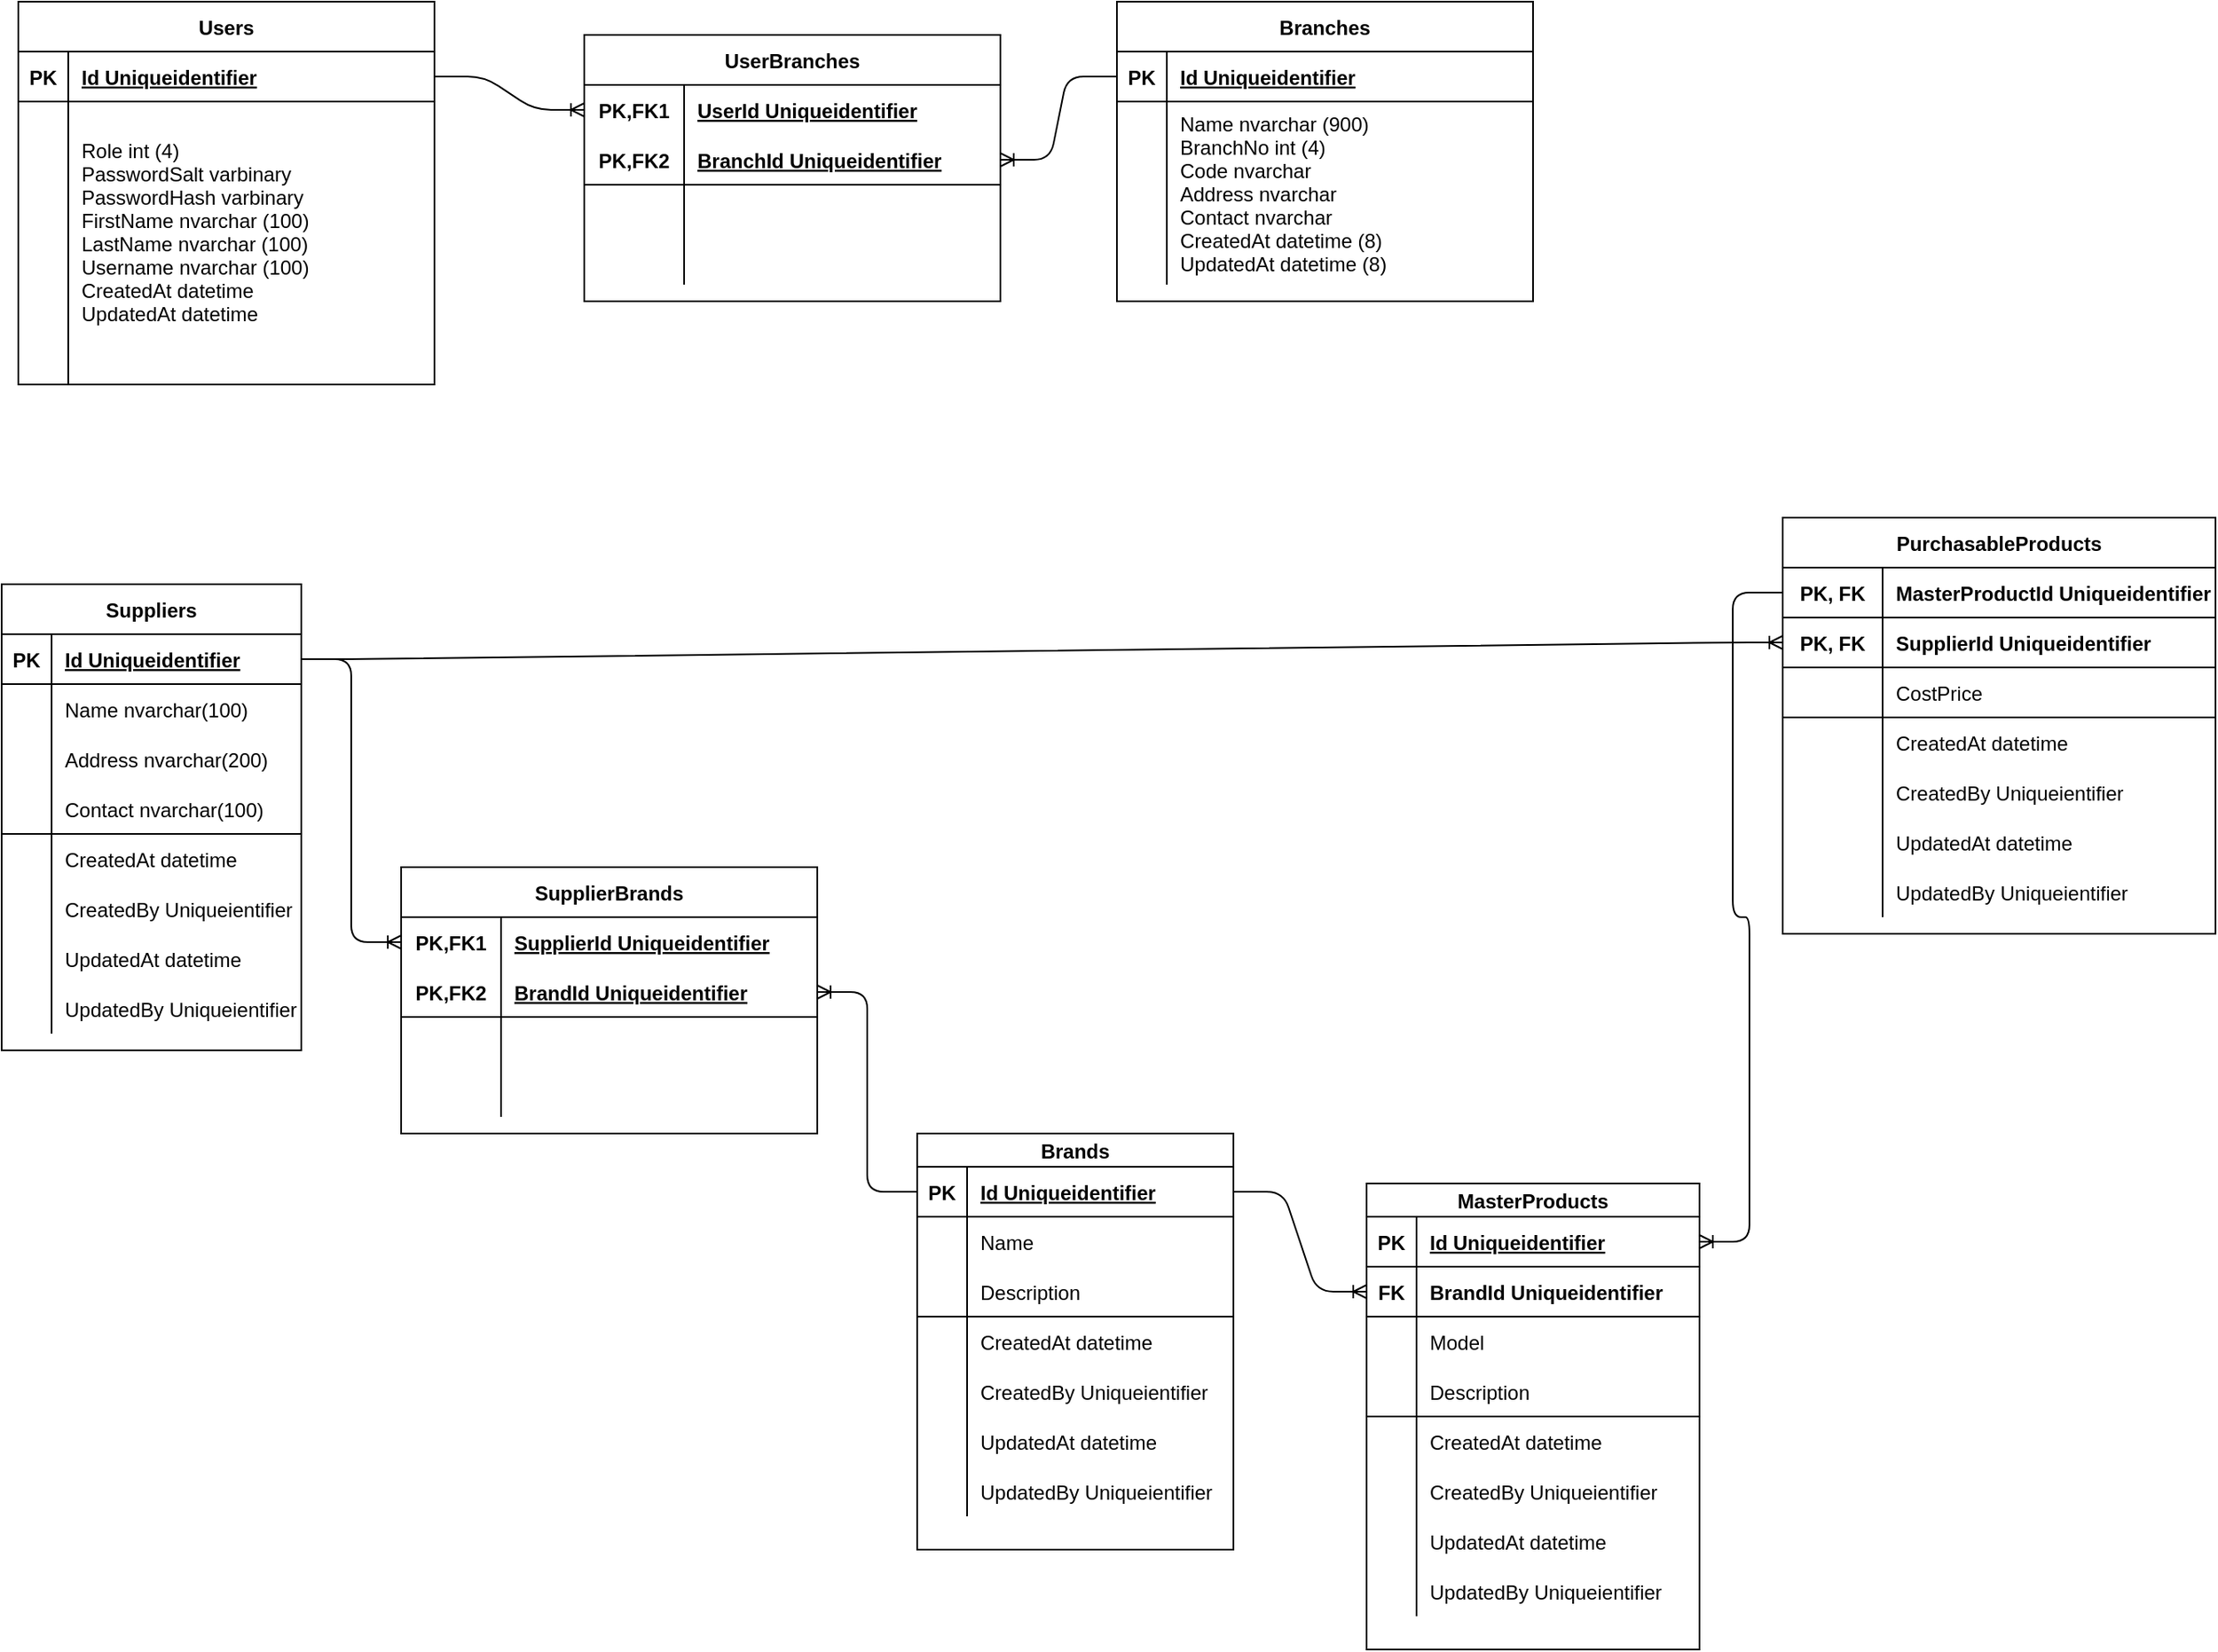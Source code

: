 <mxfile version="14.1.1" type="github">
  <diagram id="R2lEEEUBdFMjLlhIrx00" name="Page-1">
    <mxGraphModel dx="1422" dy="794" grid="1" gridSize="10" guides="1" tooltips="1" connect="1" arrows="1" fold="1" page="1" pageScale="1" pageWidth="850" pageHeight="1100" math="0" shadow="0" extFonts="Permanent Marker^https://fonts.googleapis.com/css?family=Permanent+Marker">
      <root>
        <mxCell id="0" />
        <mxCell id="1" parent="0" />
        <mxCell id="C-vyLk0tnHw3VtMMgP7b-2" value="Branches" style="shape=table;startSize=30;container=1;collapsible=1;childLayout=tableLayout;fixedRows=1;rowLines=0;fontStyle=1;align=center;resizeLast=1;" parent="1" vertex="1">
          <mxGeometry x="780" y="120" width="250" height="180" as="geometry" />
        </mxCell>
        <mxCell id="C-vyLk0tnHw3VtMMgP7b-3" value="" style="shape=partialRectangle;collapsible=0;dropTarget=0;pointerEvents=0;fillColor=none;points=[[0,0.5],[1,0.5]];portConstraint=eastwest;top=0;left=0;right=0;bottom=1;" parent="C-vyLk0tnHw3VtMMgP7b-2" vertex="1">
          <mxGeometry y="30" width="250" height="30" as="geometry" />
        </mxCell>
        <mxCell id="C-vyLk0tnHw3VtMMgP7b-4" value="PK" style="shape=partialRectangle;overflow=hidden;connectable=0;fillColor=none;top=0;left=0;bottom=0;right=0;fontStyle=1;" parent="C-vyLk0tnHw3VtMMgP7b-3" vertex="1">
          <mxGeometry width="30" height="30" as="geometry" />
        </mxCell>
        <mxCell id="C-vyLk0tnHw3VtMMgP7b-5" value="Id Uniqueidentifier" style="shape=partialRectangle;overflow=hidden;connectable=0;fillColor=none;top=0;left=0;bottom=0;right=0;align=left;spacingLeft=6;fontStyle=5;" parent="C-vyLk0tnHw3VtMMgP7b-3" vertex="1">
          <mxGeometry x="30" width="220" height="30" as="geometry" />
        </mxCell>
        <mxCell id="C-vyLk0tnHw3VtMMgP7b-6" value="" style="shape=partialRectangle;collapsible=0;dropTarget=0;pointerEvents=0;fillColor=none;points=[[0,0.5],[1,0.5]];portConstraint=eastwest;top=0;left=0;right=0;bottom=0;" parent="C-vyLk0tnHw3VtMMgP7b-2" vertex="1">
          <mxGeometry y="60" width="250" height="110" as="geometry" />
        </mxCell>
        <mxCell id="C-vyLk0tnHw3VtMMgP7b-7" value="" style="shape=partialRectangle;overflow=hidden;connectable=0;fillColor=none;top=0;left=0;bottom=0;right=0;" parent="C-vyLk0tnHw3VtMMgP7b-6" vertex="1">
          <mxGeometry width="30" height="110" as="geometry" />
        </mxCell>
        <mxCell id="C-vyLk0tnHw3VtMMgP7b-8" value="Name nvarchar (900)&#xa;BranchNo int (4)&#xa;Code nvarchar &#xa;Address nvarchar &#xa;Contact nvarchar &#xa;CreatedAt datetime (8)&#xa;UpdatedAt datetime (8)" style="shape=partialRectangle;overflow=hidden;connectable=0;fillColor=none;top=0;left=0;bottom=0;right=0;align=left;spacingLeft=6;" parent="C-vyLk0tnHw3VtMMgP7b-6" vertex="1">
          <mxGeometry x="30" width="220" height="110" as="geometry" />
        </mxCell>
        <mxCell id="C-vyLk0tnHw3VtMMgP7b-23" value="Users" style="shape=table;startSize=30;container=1;collapsible=1;childLayout=tableLayout;fixedRows=1;rowLines=0;fontStyle=1;align=center;resizeLast=1;" parent="1" vertex="1">
          <mxGeometry x="120" y="120" width="250" height="230" as="geometry" />
        </mxCell>
        <mxCell id="C-vyLk0tnHw3VtMMgP7b-24" value="" style="shape=partialRectangle;collapsible=0;dropTarget=0;pointerEvents=0;fillColor=none;points=[[0,0.5],[1,0.5]];portConstraint=eastwest;top=0;left=0;right=0;bottom=1;" parent="C-vyLk0tnHw3VtMMgP7b-23" vertex="1">
          <mxGeometry y="30" width="250" height="30" as="geometry" />
        </mxCell>
        <mxCell id="C-vyLk0tnHw3VtMMgP7b-25" value="PK" style="shape=partialRectangle;overflow=hidden;connectable=0;fillColor=none;top=0;left=0;bottom=0;right=0;fontStyle=1;" parent="C-vyLk0tnHw3VtMMgP7b-24" vertex="1">
          <mxGeometry width="30" height="30" as="geometry" />
        </mxCell>
        <mxCell id="C-vyLk0tnHw3VtMMgP7b-26" value="Id Uniqueidentifier" style="shape=partialRectangle;overflow=hidden;connectable=0;fillColor=none;top=0;left=0;bottom=0;right=0;align=left;spacingLeft=6;fontStyle=5;" parent="C-vyLk0tnHw3VtMMgP7b-24" vertex="1">
          <mxGeometry x="30" width="220" height="30" as="geometry" />
        </mxCell>
        <mxCell id="C-vyLk0tnHw3VtMMgP7b-27" value="" style="shape=partialRectangle;collapsible=0;dropTarget=0;pointerEvents=0;fillColor=none;points=[[0,0.5],[1,0.5]];portConstraint=eastwest;top=0;left=0;right=0;bottom=0;" parent="C-vyLk0tnHw3VtMMgP7b-23" vertex="1">
          <mxGeometry y="60" width="250" height="170" as="geometry" />
        </mxCell>
        <mxCell id="C-vyLk0tnHw3VtMMgP7b-28" value="" style="shape=partialRectangle;overflow=hidden;connectable=0;fillColor=none;top=0;left=0;bottom=0;right=0;" parent="C-vyLk0tnHw3VtMMgP7b-27" vertex="1">
          <mxGeometry width="30" height="170" as="geometry" />
        </mxCell>
        <mxCell id="C-vyLk0tnHw3VtMMgP7b-29" value="Role int (4)&#xa;PasswordSalt varbinary &#xa;PasswordHash varbinary &#xa;FirstName nvarchar (100)&#xa;LastName nvarchar (100)&#xa;Username nvarchar (100)&#xa;CreatedAt datetime&#xa;UpdatedAt datetime&#xa;" style="shape=partialRectangle;overflow=hidden;connectable=0;fillColor=none;top=0;left=0;bottom=0;right=0;align=left;spacingLeft=6;" parent="C-vyLk0tnHw3VtMMgP7b-27" vertex="1">
          <mxGeometry x="30" width="220" height="170" as="geometry" />
        </mxCell>
        <mxCell id="5hjRolQxJh10m41yg2bM-15" value="UserBranches" style="shape=table;startSize=30;container=1;collapsible=1;childLayout=tableLayout;fixedRows=1;rowLines=0;fontStyle=1;align=center;resizeLast=1;" vertex="1" parent="1">
          <mxGeometry x="460" y="140" width="250" height="160" as="geometry" />
        </mxCell>
        <mxCell id="5hjRolQxJh10m41yg2bM-16" value="" style="shape=partialRectangle;collapsible=0;dropTarget=0;pointerEvents=0;fillColor=none;top=0;left=0;bottom=0;right=0;points=[[0,0.5],[1,0.5]];portConstraint=eastwest;" vertex="1" parent="5hjRolQxJh10m41yg2bM-15">
          <mxGeometry y="30" width="250" height="30" as="geometry" />
        </mxCell>
        <mxCell id="5hjRolQxJh10m41yg2bM-17" value="PK,FK1" style="shape=partialRectangle;connectable=0;fillColor=none;top=0;left=0;bottom=0;right=0;fontStyle=1;overflow=hidden;" vertex="1" parent="5hjRolQxJh10m41yg2bM-16">
          <mxGeometry width="60" height="30" as="geometry" />
        </mxCell>
        <mxCell id="5hjRolQxJh10m41yg2bM-18" value="UserId Uniqueidentifier" style="shape=partialRectangle;connectable=0;fillColor=none;top=0;left=0;bottom=0;right=0;align=left;spacingLeft=6;fontStyle=5;overflow=hidden;" vertex="1" parent="5hjRolQxJh10m41yg2bM-16">
          <mxGeometry x="60" width="190" height="30" as="geometry" />
        </mxCell>
        <mxCell id="5hjRolQxJh10m41yg2bM-19" value="" style="shape=partialRectangle;collapsible=0;dropTarget=0;pointerEvents=0;fillColor=none;top=0;left=0;bottom=1;right=0;points=[[0,0.5],[1,0.5]];portConstraint=eastwest;" vertex="1" parent="5hjRolQxJh10m41yg2bM-15">
          <mxGeometry y="60" width="250" height="30" as="geometry" />
        </mxCell>
        <mxCell id="5hjRolQxJh10m41yg2bM-20" value="PK,FK2" style="shape=partialRectangle;connectable=0;fillColor=none;top=0;left=0;bottom=0;right=0;fontStyle=1;overflow=hidden;" vertex="1" parent="5hjRolQxJh10m41yg2bM-19">
          <mxGeometry width="60" height="30" as="geometry" />
        </mxCell>
        <mxCell id="5hjRolQxJh10m41yg2bM-21" value="BranchId Uniqueidentifier" style="shape=partialRectangle;connectable=0;fillColor=none;top=0;left=0;bottom=0;right=0;align=left;spacingLeft=6;fontStyle=5;overflow=hidden;" vertex="1" parent="5hjRolQxJh10m41yg2bM-19">
          <mxGeometry x="60" width="190" height="30" as="geometry" />
        </mxCell>
        <mxCell id="5hjRolQxJh10m41yg2bM-22" value="" style="shape=partialRectangle;collapsible=0;dropTarget=0;pointerEvents=0;fillColor=none;top=0;left=0;bottom=0;right=0;points=[[0,0.5],[1,0.5]];portConstraint=eastwest;" vertex="1" parent="5hjRolQxJh10m41yg2bM-15">
          <mxGeometry y="90" width="250" height="30" as="geometry" />
        </mxCell>
        <mxCell id="5hjRolQxJh10m41yg2bM-23" value="" style="shape=partialRectangle;connectable=0;fillColor=none;top=0;left=0;bottom=0;right=0;editable=1;overflow=hidden;" vertex="1" parent="5hjRolQxJh10m41yg2bM-22">
          <mxGeometry width="60" height="30" as="geometry" />
        </mxCell>
        <mxCell id="5hjRolQxJh10m41yg2bM-24" value="" style="shape=partialRectangle;connectable=0;fillColor=none;top=0;left=0;bottom=0;right=0;align=left;spacingLeft=6;overflow=hidden;" vertex="1" parent="5hjRolQxJh10m41yg2bM-22">
          <mxGeometry x="60" width="190" height="30" as="geometry" />
        </mxCell>
        <mxCell id="5hjRolQxJh10m41yg2bM-25" value="" style="shape=partialRectangle;collapsible=0;dropTarget=0;pointerEvents=0;fillColor=none;top=0;left=0;bottom=0;right=0;points=[[0,0.5],[1,0.5]];portConstraint=eastwest;" vertex="1" parent="5hjRolQxJh10m41yg2bM-15">
          <mxGeometry y="120" width="250" height="30" as="geometry" />
        </mxCell>
        <mxCell id="5hjRolQxJh10m41yg2bM-26" value="" style="shape=partialRectangle;connectable=0;fillColor=none;top=0;left=0;bottom=0;right=0;editable=1;overflow=hidden;" vertex="1" parent="5hjRolQxJh10m41yg2bM-25">
          <mxGeometry width="60" height="30" as="geometry" />
        </mxCell>
        <mxCell id="5hjRolQxJh10m41yg2bM-27" value="" style="shape=partialRectangle;connectable=0;fillColor=none;top=0;left=0;bottom=0;right=0;align=left;spacingLeft=6;overflow=hidden;" vertex="1" parent="5hjRolQxJh10m41yg2bM-25">
          <mxGeometry x="60" width="190" height="30" as="geometry" />
        </mxCell>
        <mxCell id="5hjRolQxJh10m41yg2bM-28" value="" style="edgeStyle=entityRelationEdgeStyle;fontSize=12;html=1;endArrow=ERoneToMany;" edge="1" parent="1" source="C-vyLk0tnHw3VtMMgP7b-24" target="5hjRolQxJh10m41yg2bM-16">
          <mxGeometry width="100" height="100" relative="1" as="geometry">
            <mxPoint x="640" y="250" as="sourcePoint" />
            <mxPoint x="740" y="150" as="targetPoint" />
          </mxGeometry>
        </mxCell>
        <mxCell id="5hjRolQxJh10m41yg2bM-29" value="" style="edgeStyle=entityRelationEdgeStyle;fontSize=12;html=1;endArrow=ERoneToMany;" edge="1" parent="1" source="C-vyLk0tnHw3VtMMgP7b-3" target="5hjRolQxJh10m41yg2bM-19">
          <mxGeometry width="100" height="100" relative="1" as="geometry">
            <mxPoint x="640" y="250" as="sourcePoint" />
            <mxPoint x="740" y="150" as="targetPoint" />
          </mxGeometry>
        </mxCell>
        <mxCell id="5hjRolQxJh10m41yg2bM-30" value="Suppliers" style="shape=table;startSize=30;container=1;collapsible=1;childLayout=tableLayout;fixedRows=1;rowLines=0;fontStyle=1;align=center;resizeLast=1;" vertex="1" parent="1">
          <mxGeometry x="110" y="470" width="180" height="280" as="geometry" />
        </mxCell>
        <mxCell id="5hjRolQxJh10m41yg2bM-31" value="" style="shape=partialRectangle;collapsible=0;dropTarget=0;pointerEvents=0;fillColor=none;top=0;left=0;bottom=1;right=0;points=[[0,0.5],[1,0.5]];portConstraint=eastwest;" vertex="1" parent="5hjRolQxJh10m41yg2bM-30">
          <mxGeometry y="30" width="180" height="30" as="geometry" />
        </mxCell>
        <mxCell id="5hjRolQxJh10m41yg2bM-32" value="PK" style="shape=partialRectangle;connectable=0;fillColor=none;top=0;left=0;bottom=0;right=0;fontStyle=1;overflow=hidden;" vertex="1" parent="5hjRolQxJh10m41yg2bM-31">
          <mxGeometry width="30" height="30" as="geometry" />
        </mxCell>
        <mxCell id="5hjRolQxJh10m41yg2bM-33" value="Id Uniqueidentifier" style="shape=partialRectangle;connectable=0;fillColor=none;top=0;left=0;bottom=0;right=0;align=left;spacingLeft=6;fontStyle=5;overflow=hidden;" vertex="1" parent="5hjRolQxJh10m41yg2bM-31">
          <mxGeometry x="30" width="150" height="30" as="geometry" />
        </mxCell>
        <mxCell id="5hjRolQxJh10m41yg2bM-34" value="" style="shape=partialRectangle;collapsible=0;dropTarget=0;pointerEvents=0;fillColor=none;top=0;left=0;bottom=0;right=0;points=[[0,0.5],[1,0.5]];portConstraint=eastwest;" vertex="1" parent="5hjRolQxJh10m41yg2bM-30">
          <mxGeometry y="60" width="180" height="30" as="geometry" />
        </mxCell>
        <mxCell id="5hjRolQxJh10m41yg2bM-35" value="" style="shape=partialRectangle;connectable=0;fillColor=none;top=0;left=0;bottom=0;right=0;editable=1;overflow=hidden;" vertex="1" parent="5hjRolQxJh10m41yg2bM-34">
          <mxGeometry width="30" height="30" as="geometry" />
        </mxCell>
        <mxCell id="5hjRolQxJh10m41yg2bM-36" value="Name nvarchar(100)" style="shape=partialRectangle;connectable=0;fillColor=none;top=0;left=0;bottom=0;right=0;align=left;spacingLeft=6;overflow=hidden;" vertex="1" parent="5hjRolQxJh10m41yg2bM-34">
          <mxGeometry x="30" width="150" height="30" as="geometry" />
        </mxCell>
        <mxCell id="5hjRolQxJh10m41yg2bM-37" value="" style="shape=partialRectangle;collapsible=0;dropTarget=0;pointerEvents=0;fillColor=none;top=0;left=0;bottom=0;right=0;points=[[0,0.5],[1,0.5]];portConstraint=eastwest;" vertex="1" parent="5hjRolQxJh10m41yg2bM-30">
          <mxGeometry y="90" width="180" height="30" as="geometry" />
        </mxCell>
        <mxCell id="5hjRolQxJh10m41yg2bM-38" value="" style="shape=partialRectangle;connectable=0;fillColor=none;top=0;left=0;bottom=0;right=0;editable=1;overflow=hidden;" vertex="1" parent="5hjRolQxJh10m41yg2bM-37">
          <mxGeometry width="30" height="30" as="geometry" />
        </mxCell>
        <mxCell id="5hjRolQxJh10m41yg2bM-39" value="Address nvarchar(200)" style="shape=partialRectangle;connectable=0;fillColor=none;top=0;left=0;bottom=0;right=0;align=left;spacingLeft=6;overflow=hidden;" vertex="1" parent="5hjRolQxJh10m41yg2bM-37">
          <mxGeometry x="30" width="150" height="30" as="geometry" />
        </mxCell>
        <mxCell id="5hjRolQxJh10m41yg2bM-40" value="" style="shape=partialRectangle;collapsible=0;dropTarget=0;pointerEvents=0;fillColor=none;top=0;left=0;bottom=0;right=0;points=[[0,0.5],[1,0.5]];portConstraint=eastwest;" vertex="1" parent="5hjRolQxJh10m41yg2bM-30">
          <mxGeometry y="120" width="180" height="30" as="geometry" />
        </mxCell>
        <mxCell id="5hjRolQxJh10m41yg2bM-41" value="" style="shape=partialRectangle;connectable=0;fillColor=none;top=0;left=0;bottom=0;right=0;editable=1;overflow=hidden;" vertex="1" parent="5hjRolQxJh10m41yg2bM-40">
          <mxGeometry width="30" height="30" as="geometry" />
        </mxCell>
        <mxCell id="5hjRolQxJh10m41yg2bM-42" value="Contact nvarchar(100)" style="shape=partialRectangle;connectable=0;fillColor=none;top=0;left=0;bottom=0;right=0;align=left;spacingLeft=6;overflow=hidden;" vertex="1" parent="5hjRolQxJh10m41yg2bM-40">
          <mxGeometry x="30" width="150" height="30" as="geometry" />
        </mxCell>
        <mxCell id="5hjRolQxJh10m41yg2bM-153" value="" style="shape=partialRectangle;collapsible=0;dropTarget=0;pointerEvents=0;fillColor=none;top=1;left=0;bottom=0;right=0;points=[[0,0.5],[1,0.5]];portConstraint=eastwest;" vertex="1" parent="5hjRolQxJh10m41yg2bM-30">
          <mxGeometry y="150" width="180" height="30" as="geometry" />
        </mxCell>
        <mxCell id="5hjRolQxJh10m41yg2bM-154" value="" style="shape=partialRectangle;connectable=0;fillColor=none;top=0;left=0;bottom=0;right=0;editable=1;overflow=hidden;" vertex="1" parent="5hjRolQxJh10m41yg2bM-153">
          <mxGeometry width="30" height="30" as="geometry" />
        </mxCell>
        <mxCell id="5hjRolQxJh10m41yg2bM-155" value="CreatedAt datetime" style="shape=partialRectangle;connectable=0;fillColor=none;top=0;left=0;bottom=0;right=0;align=left;spacingLeft=6;overflow=hidden;" vertex="1" parent="5hjRolQxJh10m41yg2bM-153">
          <mxGeometry x="30" width="150" height="30" as="geometry" />
        </mxCell>
        <mxCell id="5hjRolQxJh10m41yg2bM-111" value="" style="shape=partialRectangle;collapsible=0;dropTarget=0;pointerEvents=0;fillColor=none;top=0;left=0;bottom=0;right=0;points=[[0,0.5],[1,0.5]];portConstraint=eastwest;" vertex="1" parent="5hjRolQxJh10m41yg2bM-30">
          <mxGeometry y="180" width="180" height="30" as="geometry" />
        </mxCell>
        <mxCell id="5hjRolQxJh10m41yg2bM-112" value="" style="shape=partialRectangle;connectable=0;fillColor=none;top=0;left=0;bottom=0;right=0;editable=1;overflow=hidden;" vertex="1" parent="5hjRolQxJh10m41yg2bM-111">
          <mxGeometry width="30" height="30" as="geometry" />
        </mxCell>
        <mxCell id="5hjRolQxJh10m41yg2bM-113" value="CreatedBy Uniqueientifier" style="shape=partialRectangle;connectable=0;fillColor=none;top=0;left=0;bottom=0;right=0;align=left;spacingLeft=6;overflow=hidden;" vertex="1" parent="5hjRolQxJh10m41yg2bM-111">
          <mxGeometry x="30" width="150" height="30" as="geometry" />
        </mxCell>
        <mxCell id="5hjRolQxJh10m41yg2bM-114" value="" style="shape=partialRectangle;collapsible=0;dropTarget=0;pointerEvents=0;fillColor=none;top=0;left=0;bottom=0;right=0;points=[[0,0.5],[1,0.5]];portConstraint=eastwest;" vertex="1" parent="5hjRolQxJh10m41yg2bM-30">
          <mxGeometry y="210" width="180" height="30" as="geometry" />
        </mxCell>
        <mxCell id="5hjRolQxJh10m41yg2bM-115" value="" style="shape=partialRectangle;connectable=0;fillColor=none;top=0;left=0;bottom=0;right=0;editable=1;overflow=hidden;" vertex="1" parent="5hjRolQxJh10m41yg2bM-114">
          <mxGeometry width="30" height="30" as="geometry" />
        </mxCell>
        <mxCell id="5hjRolQxJh10m41yg2bM-116" value="UpdatedAt datetime" style="shape=partialRectangle;connectable=0;fillColor=none;top=0;left=0;bottom=0;right=0;align=left;spacingLeft=6;overflow=hidden;" vertex="1" parent="5hjRolQxJh10m41yg2bM-114">
          <mxGeometry x="30" width="150" height="30" as="geometry" />
        </mxCell>
        <mxCell id="5hjRolQxJh10m41yg2bM-156" value="" style="shape=partialRectangle;collapsible=0;dropTarget=0;pointerEvents=0;fillColor=none;top=0;left=0;bottom=0;right=0;points=[[0,0.5],[1,0.5]];portConstraint=eastwest;" vertex="1" parent="5hjRolQxJh10m41yg2bM-30">
          <mxGeometry y="240" width="180" height="30" as="geometry" />
        </mxCell>
        <mxCell id="5hjRolQxJh10m41yg2bM-157" value="" style="shape=partialRectangle;connectable=0;fillColor=none;top=0;left=0;bottom=0;right=0;editable=1;overflow=hidden;" vertex="1" parent="5hjRolQxJh10m41yg2bM-156">
          <mxGeometry width="30" height="30" as="geometry" />
        </mxCell>
        <mxCell id="5hjRolQxJh10m41yg2bM-158" value="UpdatedBy Uniqueientifier" style="shape=partialRectangle;connectable=0;fillColor=none;top=0;left=0;bottom=0;right=0;align=left;spacingLeft=6;overflow=hidden;" vertex="1" parent="5hjRolQxJh10m41yg2bM-156">
          <mxGeometry x="30" width="150" height="30" as="geometry" />
        </mxCell>
        <mxCell id="5hjRolQxJh10m41yg2bM-43" value="Brands" style="shape=table;startSize=20;container=1;collapsible=1;childLayout=tableLayout;fixedRows=1;rowLines=0;fontStyle=1;align=center;resizeLast=1;" vertex="1" parent="1">
          <mxGeometry x="660" y="800" width="190" height="250" as="geometry" />
        </mxCell>
        <mxCell id="5hjRolQxJh10m41yg2bM-44" value="" style="shape=partialRectangle;collapsible=0;dropTarget=0;pointerEvents=0;fillColor=none;top=0;left=0;bottom=1;right=0;points=[[0,0.5],[1,0.5]];portConstraint=eastwest;" vertex="1" parent="5hjRolQxJh10m41yg2bM-43">
          <mxGeometry y="20" width="190" height="30" as="geometry" />
        </mxCell>
        <mxCell id="5hjRolQxJh10m41yg2bM-45" value="PK" style="shape=partialRectangle;connectable=0;fillColor=none;top=0;left=0;bottom=0;right=0;fontStyle=1;overflow=hidden;" vertex="1" parent="5hjRolQxJh10m41yg2bM-44">
          <mxGeometry width="30" height="30" as="geometry" />
        </mxCell>
        <mxCell id="5hjRolQxJh10m41yg2bM-46" value="Id Uniqueidentifier" style="shape=partialRectangle;connectable=0;fillColor=none;top=0;left=0;bottom=0;right=0;align=left;spacingLeft=6;fontStyle=5;overflow=hidden;" vertex="1" parent="5hjRolQxJh10m41yg2bM-44">
          <mxGeometry x="30" width="160" height="30" as="geometry" />
        </mxCell>
        <mxCell id="5hjRolQxJh10m41yg2bM-47" value="" style="shape=partialRectangle;collapsible=0;dropTarget=0;pointerEvents=0;fillColor=none;top=0;left=0;bottom=0;right=0;points=[[0,0.5],[1,0.5]];portConstraint=eastwest;" vertex="1" parent="5hjRolQxJh10m41yg2bM-43">
          <mxGeometry y="50" width="190" height="30" as="geometry" />
        </mxCell>
        <mxCell id="5hjRolQxJh10m41yg2bM-48" value="" style="shape=partialRectangle;connectable=0;fillColor=none;top=0;left=0;bottom=0;right=0;editable=1;overflow=hidden;" vertex="1" parent="5hjRolQxJh10m41yg2bM-47">
          <mxGeometry width="30" height="30" as="geometry" />
        </mxCell>
        <mxCell id="5hjRolQxJh10m41yg2bM-49" value="Name" style="shape=partialRectangle;connectable=0;fillColor=none;top=0;left=0;bottom=0;right=0;align=left;spacingLeft=6;overflow=hidden;" vertex="1" parent="5hjRolQxJh10m41yg2bM-47">
          <mxGeometry x="30" width="160" height="30" as="geometry" />
        </mxCell>
        <mxCell id="5hjRolQxJh10m41yg2bM-98" value="" style="shape=partialRectangle;collapsible=0;dropTarget=0;pointerEvents=0;fillColor=none;top=0;left=0;bottom=0;right=0;points=[[0,0.5],[1,0.5]];portConstraint=eastwest;" vertex="1" parent="5hjRolQxJh10m41yg2bM-43">
          <mxGeometry y="80" width="190" height="30" as="geometry" />
        </mxCell>
        <mxCell id="5hjRolQxJh10m41yg2bM-99" value="" style="shape=partialRectangle;connectable=0;fillColor=none;top=0;left=0;bottom=0;right=0;editable=1;overflow=hidden;" vertex="1" parent="5hjRolQxJh10m41yg2bM-98">
          <mxGeometry width="30" height="30" as="geometry" />
        </mxCell>
        <mxCell id="5hjRolQxJh10m41yg2bM-100" value="Description" style="shape=partialRectangle;connectable=0;fillColor=none;top=0;left=0;bottom=0;right=0;align=left;spacingLeft=6;overflow=hidden;" vertex="1" parent="5hjRolQxJh10m41yg2bM-98">
          <mxGeometry x="30" width="160" height="30" as="geometry" />
        </mxCell>
        <mxCell id="5hjRolQxJh10m41yg2bM-135" value="" style="shape=partialRectangle;collapsible=0;dropTarget=0;pointerEvents=0;fillColor=none;top=1;left=0;bottom=0;right=0;points=[[0,0.5],[1,0.5]];portConstraint=eastwest;" vertex="1" parent="5hjRolQxJh10m41yg2bM-43">
          <mxGeometry y="110" width="190" height="30" as="geometry" />
        </mxCell>
        <mxCell id="5hjRolQxJh10m41yg2bM-136" value="" style="shape=partialRectangle;connectable=0;fillColor=none;top=0;left=0;bottom=0;right=0;editable=1;overflow=hidden;" vertex="1" parent="5hjRolQxJh10m41yg2bM-135">
          <mxGeometry width="30" height="30" as="geometry" />
        </mxCell>
        <mxCell id="5hjRolQxJh10m41yg2bM-137" value="CreatedAt datetime" style="shape=partialRectangle;connectable=0;fillColor=none;top=0;left=0;bottom=0;right=0;align=left;spacingLeft=6;overflow=hidden;" vertex="1" parent="5hjRolQxJh10m41yg2bM-135">
          <mxGeometry x="30" width="160" height="30" as="geometry" />
        </mxCell>
        <mxCell id="5hjRolQxJh10m41yg2bM-159" value="" style="shape=partialRectangle;collapsible=0;dropTarget=0;pointerEvents=0;fillColor=none;top=0;left=0;bottom=0;right=0;points=[[0,0.5],[1,0.5]];portConstraint=eastwest;" vertex="1" parent="5hjRolQxJh10m41yg2bM-43">
          <mxGeometry y="140" width="190" height="30" as="geometry" />
        </mxCell>
        <mxCell id="5hjRolQxJh10m41yg2bM-160" value="" style="shape=partialRectangle;connectable=0;fillColor=none;top=0;left=0;bottom=0;right=0;editable=1;overflow=hidden;" vertex="1" parent="5hjRolQxJh10m41yg2bM-159">
          <mxGeometry width="30" height="30" as="geometry" />
        </mxCell>
        <mxCell id="5hjRolQxJh10m41yg2bM-161" value="CreatedBy Uniqueientifier" style="shape=partialRectangle;connectable=0;fillColor=none;top=0;left=0;bottom=0;right=0;align=left;spacingLeft=6;overflow=hidden;" vertex="1" parent="5hjRolQxJh10m41yg2bM-159">
          <mxGeometry x="30" width="160" height="30" as="geometry" />
        </mxCell>
        <mxCell id="5hjRolQxJh10m41yg2bM-138" value="" style="shape=partialRectangle;collapsible=0;dropTarget=0;pointerEvents=0;fillColor=none;top=0;left=0;bottom=0;right=0;points=[[0,0.5],[1,0.5]];portConstraint=eastwest;" vertex="1" parent="5hjRolQxJh10m41yg2bM-43">
          <mxGeometry y="170" width="190" height="30" as="geometry" />
        </mxCell>
        <mxCell id="5hjRolQxJh10m41yg2bM-139" value="" style="shape=partialRectangle;connectable=0;fillColor=none;top=0;left=0;bottom=0;right=0;editable=1;overflow=hidden;" vertex="1" parent="5hjRolQxJh10m41yg2bM-138">
          <mxGeometry width="30" height="30" as="geometry" />
        </mxCell>
        <mxCell id="5hjRolQxJh10m41yg2bM-140" value="UpdatedAt datetime" style="shape=partialRectangle;connectable=0;fillColor=none;top=0;left=0;bottom=0;right=0;align=left;spacingLeft=6;overflow=hidden;" vertex="1" parent="5hjRolQxJh10m41yg2bM-138">
          <mxGeometry x="30" width="160" height="30" as="geometry" />
        </mxCell>
        <mxCell id="5hjRolQxJh10m41yg2bM-177" value="" style="shape=partialRectangle;collapsible=0;dropTarget=0;pointerEvents=0;fillColor=none;top=0;left=0;bottom=0;right=0;points=[[0,0.5],[1,0.5]];portConstraint=eastwest;" vertex="1" parent="5hjRolQxJh10m41yg2bM-43">
          <mxGeometry y="200" width="190" height="30" as="geometry" />
        </mxCell>
        <mxCell id="5hjRolQxJh10m41yg2bM-178" value="" style="shape=partialRectangle;connectable=0;fillColor=none;top=0;left=0;bottom=0;right=0;editable=1;overflow=hidden;" vertex="1" parent="5hjRolQxJh10m41yg2bM-177">
          <mxGeometry width="30" height="30" as="geometry" />
        </mxCell>
        <mxCell id="5hjRolQxJh10m41yg2bM-179" value="UpdatedBy Uniqueientifier" style="shape=partialRectangle;connectable=0;fillColor=none;top=0;left=0;bottom=0;right=0;align=left;spacingLeft=6;overflow=hidden;" vertex="1" parent="5hjRolQxJh10m41yg2bM-177">
          <mxGeometry x="30" width="160" height="30" as="geometry" />
        </mxCell>
        <mxCell id="5hjRolQxJh10m41yg2bM-56" value="PurchasableProducts" style="shape=table;startSize=30;container=1;collapsible=1;childLayout=tableLayout;fixedRows=1;rowLines=0;fontStyle=1;align=center;resizeLast=1;" vertex="1" parent="1">
          <mxGeometry x="1180" y="430" width="260" height="250" as="geometry" />
        </mxCell>
        <mxCell id="5hjRolQxJh10m41yg2bM-60" value="" style="shape=partialRectangle;collapsible=0;dropTarget=0;pointerEvents=0;fillColor=none;top=0;left=0;bottom=1;right=0;points=[[0,0.5],[1,0.5]];portConstraint=eastwest;" vertex="1" parent="5hjRolQxJh10m41yg2bM-56">
          <mxGeometry y="30" width="260" height="30" as="geometry" />
        </mxCell>
        <mxCell id="5hjRolQxJh10m41yg2bM-61" value="PK, FK" style="shape=partialRectangle;connectable=0;fillColor=none;top=0;left=0;bottom=0;right=0;editable=1;overflow=hidden;fontStyle=1" vertex="1" parent="5hjRolQxJh10m41yg2bM-60">
          <mxGeometry width="60" height="30" as="geometry" />
        </mxCell>
        <mxCell id="5hjRolQxJh10m41yg2bM-62" value="MasterProductId Uniqueidentifier" style="shape=partialRectangle;connectable=0;fillColor=none;top=0;left=0;bottom=0;right=0;align=left;spacingLeft=6;overflow=hidden;fontStyle=1" vertex="1" parent="5hjRolQxJh10m41yg2bM-60">
          <mxGeometry x="60" width="200" height="30" as="geometry" />
        </mxCell>
        <mxCell id="5hjRolQxJh10m41yg2bM-105" value="" style="shape=partialRectangle;collapsible=0;dropTarget=0;pointerEvents=0;fillColor=none;top=0;left=0;bottom=1;right=0;points=[[0,0.5],[1,0.5]];portConstraint=eastwest;" vertex="1" parent="5hjRolQxJh10m41yg2bM-56">
          <mxGeometry y="60" width="260" height="30" as="geometry" />
        </mxCell>
        <mxCell id="5hjRolQxJh10m41yg2bM-106" value="PK, FK" style="shape=partialRectangle;connectable=0;fillColor=none;top=0;left=0;bottom=0;right=0;editable=1;overflow=hidden;fontStyle=1" vertex="1" parent="5hjRolQxJh10m41yg2bM-105">
          <mxGeometry width="60" height="30" as="geometry" />
        </mxCell>
        <mxCell id="5hjRolQxJh10m41yg2bM-107" value="SupplierId Uniqueidentifier" style="shape=partialRectangle;connectable=0;fillColor=none;top=0;left=0;bottom=0;right=0;align=left;spacingLeft=6;overflow=hidden;fontStyle=1" vertex="1" parent="5hjRolQxJh10m41yg2bM-105">
          <mxGeometry x="60" width="200" height="30" as="geometry" />
        </mxCell>
        <mxCell id="5hjRolQxJh10m41yg2bM-63" value="" style="shape=partialRectangle;collapsible=0;dropTarget=0;pointerEvents=0;fillColor=none;top=0;left=0;bottom=0;right=0;points=[[0,0.5],[1,0.5]];portConstraint=eastwest;" vertex="1" parent="5hjRolQxJh10m41yg2bM-56">
          <mxGeometry y="90" width="260" height="30" as="geometry" />
        </mxCell>
        <mxCell id="5hjRolQxJh10m41yg2bM-64" value="" style="shape=partialRectangle;connectable=0;fillColor=none;top=0;left=0;bottom=0;right=0;editable=1;overflow=hidden;" vertex="1" parent="5hjRolQxJh10m41yg2bM-63">
          <mxGeometry width="60" height="30" as="geometry" />
        </mxCell>
        <mxCell id="5hjRolQxJh10m41yg2bM-65" value="CostPrice" style="shape=partialRectangle;connectable=0;fillColor=none;top=0;left=0;bottom=0;right=0;align=left;spacingLeft=6;overflow=hidden;" vertex="1" parent="5hjRolQxJh10m41yg2bM-63">
          <mxGeometry x="60" width="200" height="30" as="geometry" />
        </mxCell>
        <mxCell id="5hjRolQxJh10m41yg2bM-147" value="" style="shape=partialRectangle;collapsible=0;dropTarget=0;pointerEvents=0;fillColor=none;top=1;left=0;bottom=0;right=0;points=[[0,0.5],[1,0.5]];portConstraint=eastwest;" vertex="1" parent="5hjRolQxJh10m41yg2bM-56">
          <mxGeometry y="120" width="260" height="30" as="geometry" />
        </mxCell>
        <mxCell id="5hjRolQxJh10m41yg2bM-148" value="" style="shape=partialRectangle;connectable=0;fillColor=none;top=0;left=0;bottom=0;right=0;editable=1;overflow=hidden;" vertex="1" parent="5hjRolQxJh10m41yg2bM-147">
          <mxGeometry width="60" height="30" as="geometry" />
        </mxCell>
        <mxCell id="5hjRolQxJh10m41yg2bM-149" value="CreatedAt datetime" style="shape=partialRectangle;connectable=0;fillColor=none;top=0;left=0;bottom=0;right=0;align=left;spacingLeft=6;overflow=hidden;" vertex="1" parent="5hjRolQxJh10m41yg2bM-147">
          <mxGeometry x="60" width="200" height="30" as="geometry" />
        </mxCell>
        <mxCell id="5hjRolQxJh10m41yg2bM-171" value="" style="shape=partialRectangle;collapsible=0;dropTarget=0;pointerEvents=0;fillColor=none;top=0;left=0;bottom=0;right=0;points=[[0,0.5],[1,0.5]];portConstraint=eastwest;" vertex="1" parent="5hjRolQxJh10m41yg2bM-56">
          <mxGeometry y="150" width="260" height="30" as="geometry" />
        </mxCell>
        <mxCell id="5hjRolQxJh10m41yg2bM-172" value="" style="shape=partialRectangle;connectable=0;fillColor=none;top=0;left=0;bottom=0;right=0;editable=1;overflow=hidden;" vertex="1" parent="5hjRolQxJh10m41yg2bM-171">
          <mxGeometry width="60" height="30" as="geometry" />
        </mxCell>
        <mxCell id="5hjRolQxJh10m41yg2bM-173" value="CreatedBy Uniqueientifier" style="shape=partialRectangle;connectable=0;fillColor=none;top=0;left=0;bottom=0;right=0;align=left;spacingLeft=6;overflow=hidden;" vertex="1" parent="5hjRolQxJh10m41yg2bM-171">
          <mxGeometry x="60" width="200" height="30" as="geometry" />
        </mxCell>
        <mxCell id="5hjRolQxJh10m41yg2bM-150" value="" style="shape=partialRectangle;collapsible=0;dropTarget=0;pointerEvents=0;fillColor=none;top=0;left=0;bottom=0;right=0;points=[[0,0.5],[1,0.5]];portConstraint=eastwest;" vertex="1" parent="5hjRolQxJh10m41yg2bM-56">
          <mxGeometry y="180" width="260" height="30" as="geometry" />
        </mxCell>
        <mxCell id="5hjRolQxJh10m41yg2bM-151" value="" style="shape=partialRectangle;connectable=0;fillColor=none;top=0;left=0;bottom=0;right=0;editable=1;overflow=hidden;" vertex="1" parent="5hjRolQxJh10m41yg2bM-150">
          <mxGeometry width="60" height="30" as="geometry" />
        </mxCell>
        <mxCell id="5hjRolQxJh10m41yg2bM-152" value="UpdatedAt datetime" style="shape=partialRectangle;connectable=0;fillColor=none;top=0;left=0;bottom=0;right=0;align=left;spacingLeft=6;overflow=hidden;" vertex="1" parent="5hjRolQxJh10m41yg2bM-150">
          <mxGeometry x="60" width="200" height="30" as="geometry" />
        </mxCell>
        <mxCell id="5hjRolQxJh10m41yg2bM-180" value="" style="shape=partialRectangle;collapsible=0;dropTarget=0;pointerEvents=0;fillColor=none;top=0;left=0;bottom=0;right=0;points=[[0,0.5],[1,0.5]];portConstraint=eastwest;" vertex="1" parent="5hjRolQxJh10m41yg2bM-56">
          <mxGeometry y="210" width="260" height="30" as="geometry" />
        </mxCell>
        <mxCell id="5hjRolQxJh10m41yg2bM-181" value="" style="shape=partialRectangle;connectable=0;fillColor=none;top=0;left=0;bottom=0;right=0;editable=1;overflow=hidden;" vertex="1" parent="5hjRolQxJh10m41yg2bM-180">
          <mxGeometry width="60" height="30" as="geometry" />
        </mxCell>
        <mxCell id="5hjRolQxJh10m41yg2bM-182" value="UpdatedBy Uniqueientifier" style="shape=partialRectangle;connectable=0;fillColor=none;top=0;left=0;bottom=0;right=0;align=left;spacingLeft=6;overflow=hidden;" vertex="1" parent="5hjRolQxJh10m41yg2bM-180">
          <mxGeometry x="60" width="200" height="30" as="geometry" />
        </mxCell>
        <mxCell id="5hjRolQxJh10m41yg2bM-72" value="SupplierBrands" style="shape=table;startSize=30;container=1;collapsible=1;childLayout=tableLayout;fixedRows=1;rowLines=0;fontStyle=1;align=center;resizeLast=1;" vertex="1" parent="1">
          <mxGeometry x="350" y="640" width="250" height="160" as="geometry" />
        </mxCell>
        <mxCell id="5hjRolQxJh10m41yg2bM-73" value="" style="shape=partialRectangle;collapsible=0;dropTarget=0;pointerEvents=0;fillColor=none;top=0;left=0;bottom=0;right=0;points=[[0,0.5],[1,0.5]];portConstraint=eastwest;" vertex="1" parent="5hjRolQxJh10m41yg2bM-72">
          <mxGeometry y="30" width="250" height="30" as="geometry" />
        </mxCell>
        <mxCell id="5hjRolQxJh10m41yg2bM-74" value="PK,FK1" style="shape=partialRectangle;connectable=0;fillColor=none;top=0;left=0;bottom=0;right=0;fontStyle=1;overflow=hidden;" vertex="1" parent="5hjRolQxJh10m41yg2bM-73">
          <mxGeometry width="60" height="30" as="geometry" />
        </mxCell>
        <mxCell id="5hjRolQxJh10m41yg2bM-75" value="SupplierId Uniqueidentifier" style="shape=partialRectangle;connectable=0;fillColor=none;top=0;left=0;bottom=0;right=0;align=left;spacingLeft=6;fontStyle=5;overflow=hidden;" vertex="1" parent="5hjRolQxJh10m41yg2bM-73">
          <mxGeometry x="60" width="190" height="30" as="geometry" />
        </mxCell>
        <mxCell id="5hjRolQxJh10m41yg2bM-76" value="" style="shape=partialRectangle;collapsible=0;dropTarget=0;pointerEvents=0;fillColor=none;top=0;left=0;bottom=1;right=0;points=[[0,0.5],[1,0.5]];portConstraint=eastwest;" vertex="1" parent="5hjRolQxJh10m41yg2bM-72">
          <mxGeometry y="60" width="250" height="30" as="geometry" />
        </mxCell>
        <mxCell id="5hjRolQxJh10m41yg2bM-77" value="PK,FK2" style="shape=partialRectangle;connectable=0;fillColor=none;top=0;left=0;bottom=0;right=0;fontStyle=1;overflow=hidden;" vertex="1" parent="5hjRolQxJh10m41yg2bM-76">
          <mxGeometry width="60" height="30" as="geometry" />
        </mxCell>
        <mxCell id="5hjRolQxJh10m41yg2bM-78" value="BrandId Uniqueidentifier" style="shape=partialRectangle;connectable=0;fillColor=none;top=0;left=0;bottom=0;right=0;align=left;spacingLeft=6;fontStyle=5;overflow=hidden;" vertex="1" parent="5hjRolQxJh10m41yg2bM-76">
          <mxGeometry x="60" width="190" height="30" as="geometry" />
        </mxCell>
        <mxCell id="5hjRolQxJh10m41yg2bM-79" value="" style="shape=partialRectangle;collapsible=0;dropTarget=0;pointerEvents=0;fillColor=none;top=0;left=0;bottom=0;right=0;points=[[0,0.5],[1,0.5]];portConstraint=eastwest;" vertex="1" parent="5hjRolQxJh10m41yg2bM-72">
          <mxGeometry y="90" width="250" height="30" as="geometry" />
        </mxCell>
        <mxCell id="5hjRolQxJh10m41yg2bM-80" value="" style="shape=partialRectangle;connectable=0;fillColor=none;top=0;left=0;bottom=0;right=0;editable=1;overflow=hidden;" vertex="1" parent="5hjRolQxJh10m41yg2bM-79">
          <mxGeometry width="60" height="30" as="geometry" />
        </mxCell>
        <mxCell id="5hjRolQxJh10m41yg2bM-81" value="" style="shape=partialRectangle;connectable=0;fillColor=none;top=0;left=0;bottom=0;right=0;align=left;spacingLeft=6;overflow=hidden;" vertex="1" parent="5hjRolQxJh10m41yg2bM-79">
          <mxGeometry x="60" width="190" height="30" as="geometry" />
        </mxCell>
        <mxCell id="5hjRolQxJh10m41yg2bM-82" value="" style="shape=partialRectangle;collapsible=0;dropTarget=0;pointerEvents=0;fillColor=none;top=0;left=0;bottom=0;right=0;points=[[0,0.5],[1,0.5]];portConstraint=eastwest;" vertex="1" parent="5hjRolQxJh10m41yg2bM-72">
          <mxGeometry y="120" width="250" height="30" as="geometry" />
        </mxCell>
        <mxCell id="5hjRolQxJh10m41yg2bM-83" value="" style="shape=partialRectangle;connectable=0;fillColor=none;top=0;left=0;bottom=0;right=0;editable=1;overflow=hidden;" vertex="1" parent="5hjRolQxJh10m41yg2bM-82">
          <mxGeometry width="60" height="30" as="geometry" />
        </mxCell>
        <mxCell id="5hjRolQxJh10m41yg2bM-84" value="" style="shape=partialRectangle;connectable=0;fillColor=none;top=0;left=0;bottom=0;right=0;align=left;spacingLeft=6;overflow=hidden;" vertex="1" parent="5hjRolQxJh10m41yg2bM-82">
          <mxGeometry x="60" width="190" height="30" as="geometry" />
        </mxCell>
        <mxCell id="5hjRolQxJh10m41yg2bM-85" value="" style="edgeStyle=entityRelationEdgeStyle;fontSize=12;html=1;endArrow=ERoneToMany;exitX=1;exitY=0.5;exitDx=0;exitDy=0;entryX=0;entryY=0.5;entryDx=0;entryDy=0;" edge="1" parent="1" source="5hjRolQxJh10m41yg2bM-31" target="5hjRolQxJh10m41yg2bM-73">
          <mxGeometry width="100" height="100" relative="1" as="geometry">
            <mxPoint x="280" y="840" as="sourcePoint" />
            <mxPoint x="380" y="740" as="targetPoint" />
          </mxGeometry>
        </mxCell>
        <mxCell id="5hjRolQxJh10m41yg2bM-86" value="" style="edgeStyle=entityRelationEdgeStyle;fontSize=12;html=1;endArrow=ERoneToMany;" edge="1" parent="1" source="5hjRolQxJh10m41yg2bM-44" target="5hjRolQxJh10m41yg2bM-76">
          <mxGeometry width="100" height="100" relative="1" as="geometry">
            <mxPoint x="480" y="870" as="sourcePoint" />
            <mxPoint x="580" y="770" as="targetPoint" />
          </mxGeometry>
        </mxCell>
        <mxCell id="5hjRolQxJh10m41yg2bM-87" value="" style="edgeStyle=entityRelationEdgeStyle;fontSize=12;html=1;endArrow=ERoneToMany;exitX=1;exitY=0.5;exitDx=0;exitDy=0;" edge="1" parent="1" source="5hjRolQxJh10m41yg2bM-44" target="5hjRolQxJh10m41yg2bM-92">
          <mxGeometry width="100" height="100" relative="1" as="geometry">
            <mxPoint x="900" y="710" as="sourcePoint" />
            <mxPoint x="790" y="730" as="targetPoint" />
          </mxGeometry>
        </mxCell>
        <mxCell id="5hjRolQxJh10m41yg2bM-88" value="MasterProducts" style="shape=table;startSize=20;container=1;collapsible=1;childLayout=tableLayout;fixedRows=1;rowLines=0;fontStyle=1;align=center;resizeLast=1;" vertex="1" parent="1">
          <mxGeometry x="930" y="830" width="200" height="280" as="geometry" />
        </mxCell>
        <mxCell id="5hjRolQxJh10m41yg2bM-89" value="" style="shape=partialRectangle;collapsible=0;dropTarget=0;pointerEvents=0;fillColor=none;top=0;left=0;bottom=1;right=0;points=[[0,0.5],[1,0.5]];portConstraint=eastwest;" vertex="1" parent="5hjRolQxJh10m41yg2bM-88">
          <mxGeometry y="20" width="200" height="30" as="geometry" />
        </mxCell>
        <mxCell id="5hjRolQxJh10m41yg2bM-90" value="PK" style="shape=partialRectangle;connectable=0;fillColor=none;top=0;left=0;bottom=0;right=0;fontStyle=1;overflow=hidden;" vertex="1" parent="5hjRolQxJh10m41yg2bM-89">
          <mxGeometry width="30" height="30" as="geometry" />
        </mxCell>
        <mxCell id="5hjRolQxJh10m41yg2bM-91" value="Id Uniqueidentifier" style="shape=partialRectangle;connectable=0;fillColor=none;top=0;left=0;bottom=0;right=0;align=left;spacingLeft=6;fontStyle=5;overflow=hidden;" vertex="1" parent="5hjRolQxJh10m41yg2bM-89">
          <mxGeometry x="30" width="170" height="30" as="geometry" />
        </mxCell>
        <mxCell id="5hjRolQxJh10m41yg2bM-92" value="" style="shape=partialRectangle;collapsible=0;dropTarget=0;pointerEvents=0;fillColor=none;top=0;left=0;bottom=1;right=0;points=[[0,0.5],[1,0.5]];portConstraint=eastwest;fontStyle=1" vertex="1" parent="5hjRolQxJh10m41yg2bM-88">
          <mxGeometry y="50" width="200" height="30" as="geometry" />
        </mxCell>
        <mxCell id="5hjRolQxJh10m41yg2bM-93" value="FK" style="shape=partialRectangle;connectable=0;fillColor=none;top=0;left=0;bottom=0;right=0;editable=1;overflow=hidden;fontStyle=1" vertex="1" parent="5hjRolQxJh10m41yg2bM-92">
          <mxGeometry width="30" height="30" as="geometry" />
        </mxCell>
        <mxCell id="5hjRolQxJh10m41yg2bM-94" value="BrandId Uniqueidentifier" style="shape=partialRectangle;connectable=0;fillColor=none;top=0;left=0;bottom=0;right=0;align=left;spacingLeft=6;overflow=hidden;fontStyle=1" vertex="1" parent="5hjRolQxJh10m41yg2bM-92">
          <mxGeometry x="30" width="170" height="30" as="geometry" />
        </mxCell>
        <mxCell id="5hjRolQxJh10m41yg2bM-101" value="" style="shape=partialRectangle;collapsible=0;dropTarget=0;pointerEvents=0;fillColor=none;top=0;left=0;bottom=0;right=0;points=[[0,0.5],[1,0.5]];portConstraint=eastwest;" vertex="1" parent="5hjRolQxJh10m41yg2bM-88">
          <mxGeometry y="80" width="200" height="30" as="geometry" />
        </mxCell>
        <mxCell id="5hjRolQxJh10m41yg2bM-102" value="" style="shape=partialRectangle;connectable=0;fillColor=none;top=0;left=0;bottom=0;right=0;editable=1;overflow=hidden;" vertex="1" parent="5hjRolQxJh10m41yg2bM-101">
          <mxGeometry width="30" height="30" as="geometry" />
        </mxCell>
        <mxCell id="5hjRolQxJh10m41yg2bM-103" value="Model" style="shape=partialRectangle;connectable=0;fillColor=none;top=0;left=0;bottom=0;right=0;align=left;spacingLeft=6;overflow=hidden;" vertex="1" parent="5hjRolQxJh10m41yg2bM-101">
          <mxGeometry x="30" width="170" height="30" as="geometry" />
        </mxCell>
        <mxCell id="5hjRolQxJh10m41yg2bM-95" value="" style="shape=partialRectangle;collapsible=0;dropTarget=0;pointerEvents=0;fillColor=none;top=0;left=0;bottom=0;right=0;points=[[0,0.5],[1,0.5]];portConstraint=eastwest;" vertex="1" parent="5hjRolQxJh10m41yg2bM-88">
          <mxGeometry y="110" width="200" height="30" as="geometry" />
        </mxCell>
        <mxCell id="5hjRolQxJh10m41yg2bM-96" value="" style="shape=partialRectangle;connectable=0;fillColor=none;top=0;left=0;bottom=0;right=0;editable=1;overflow=hidden;" vertex="1" parent="5hjRolQxJh10m41yg2bM-95">
          <mxGeometry width="30" height="30" as="geometry" />
        </mxCell>
        <mxCell id="5hjRolQxJh10m41yg2bM-97" value="Description" style="shape=partialRectangle;connectable=0;fillColor=none;top=0;left=0;bottom=0;right=0;align=left;spacingLeft=6;overflow=hidden;" vertex="1" parent="5hjRolQxJh10m41yg2bM-95">
          <mxGeometry x="30" width="170" height="30" as="geometry" />
        </mxCell>
        <mxCell id="5hjRolQxJh10m41yg2bM-141" value="" style="shape=partialRectangle;collapsible=0;dropTarget=0;pointerEvents=0;fillColor=none;top=1;left=0;bottom=0;right=0;points=[[0,0.5],[1,0.5]];portConstraint=eastwest;" vertex="1" parent="5hjRolQxJh10m41yg2bM-88">
          <mxGeometry y="140" width="200" height="30" as="geometry" />
        </mxCell>
        <mxCell id="5hjRolQxJh10m41yg2bM-142" value="" style="shape=partialRectangle;connectable=0;fillColor=none;top=0;left=0;bottom=0;right=0;editable=1;overflow=hidden;" vertex="1" parent="5hjRolQxJh10m41yg2bM-141">
          <mxGeometry width="30" height="30" as="geometry" />
        </mxCell>
        <mxCell id="5hjRolQxJh10m41yg2bM-143" value="CreatedAt datetime" style="shape=partialRectangle;connectable=0;fillColor=none;top=0;left=0;bottom=0;right=0;align=left;spacingLeft=6;overflow=hidden;" vertex="1" parent="5hjRolQxJh10m41yg2bM-141">
          <mxGeometry x="30" width="170" height="30" as="geometry" />
        </mxCell>
        <mxCell id="5hjRolQxJh10m41yg2bM-165" value="" style="shape=partialRectangle;collapsible=0;dropTarget=0;pointerEvents=0;fillColor=none;top=0;left=0;bottom=0;right=0;points=[[0,0.5],[1,0.5]];portConstraint=eastwest;" vertex="1" parent="5hjRolQxJh10m41yg2bM-88">
          <mxGeometry y="170" width="200" height="30" as="geometry" />
        </mxCell>
        <mxCell id="5hjRolQxJh10m41yg2bM-166" value="" style="shape=partialRectangle;connectable=0;fillColor=none;top=0;left=0;bottom=0;right=0;editable=1;overflow=hidden;" vertex="1" parent="5hjRolQxJh10m41yg2bM-165">
          <mxGeometry width="30" height="30" as="geometry" />
        </mxCell>
        <mxCell id="5hjRolQxJh10m41yg2bM-167" value="CreatedBy Uniqueientifier" style="shape=partialRectangle;connectable=0;fillColor=none;top=0;left=0;bottom=0;right=0;align=left;spacingLeft=6;overflow=hidden;" vertex="1" parent="5hjRolQxJh10m41yg2bM-165">
          <mxGeometry x="30" width="170" height="30" as="geometry" />
        </mxCell>
        <mxCell id="5hjRolQxJh10m41yg2bM-144" value="" style="shape=partialRectangle;collapsible=0;dropTarget=0;pointerEvents=0;fillColor=none;top=0;left=0;bottom=0;right=0;points=[[0,0.5],[1,0.5]];portConstraint=eastwest;" vertex="1" parent="5hjRolQxJh10m41yg2bM-88">
          <mxGeometry y="200" width="200" height="30" as="geometry" />
        </mxCell>
        <mxCell id="5hjRolQxJh10m41yg2bM-145" value="" style="shape=partialRectangle;connectable=0;fillColor=none;top=0;left=0;bottom=0;right=0;editable=1;overflow=hidden;" vertex="1" parent="5hjRolQxJh10m41yg2bM-144">
          <mxGeometry width="30" height="30" as="geometry" />
        </mxCell>
        <mxCell id="5hjRolQxJh10m41yg2bM-146" value="UpdatedAt datetime" style="shape=partialRectangle;connectable=0;fillColor=none;top=0;left=0;bottom=0;right=0;align=left;spacingLeft=6;overflow=hidden;" vertex="1" parent="5hjRolQxJh10m41yg2bM-144">
          <mxGeometry x="30" width="170" height="30" as="geometry" />
        </mxCell>
        <mxCell id="5hjRolQxJh10m41yg2bM-183" value="" style="shape=partialRectangle;collapsible=0;dropTarget=0;pointerEvents=0;fillColor=none;top=0;left=0;bottom=0;right=0;points=[[0,0.5],[1,0.5]];portConstraint=eastwest;" vertex="1" parent="5hjRolQxJh10m41yg2bM-88">
          <mxGeometry y="230" width="200" height="30" as="geometry" />
        </mxCell>
        <mxCell id="5hjRolQxJh10m41yg2bM-184" value="" style="shape=partialRectangle;connectable=0;fillColor=none;top=0;left=0;bottom=0;right=0;editable=1;overflow=hidden;" vertex="1" parent="5hjRolQxJh10m41yg2bM-183">
          <mxGeometry width="30" height="30" as="geometry" />
        </mxCell>
        <mxCell id="5hjRolQxJh10m41yg2bM-185" value="UpdatedBy Uniqueientifier" style="shape=partialRectangle;connectable=0;fillColor=none;top=0;left=0;bottom=0;right=0;align=left;spacingLeft=6;overflow=hidden;" vertex="1" parent="5hjRolQxJh10m41yg2bM-183">
          <mxGeometry x="30" width="170" height="30" as="geometry" />
        </mxCell>
        <mxCell id="5hjRolQxJh10m41yg2bM-108" value="" style="edgeStyle=entityRelationEdgeStyle;fontSize=12;html=1;endArrow=ERoneToMany;entryX=1;entryY=0.5;entryDx=0;entryDy=0;" edge="1" parent="1" source="5hjRolQxJh10m41yg2bM-60" target="5hjRolQxJh10m41yg2bM-89">
          <mxGeometry width="100" height="100" relative="1" as="geometry">
            <mxPoint x="860" y="680" as="sourcePoint" />
            <mxPoint x="960" y="580" as="targetPoint" />
          </mxGeometry>
        </mxCell>
        <mxCell id="5hjRolQxJh10m41yg2bM-109" value="" style="edgeStyle=entityRelationEdgeStyle;fontSize=12;html=1;endArrow=ERoneToMany;" edge="1" parent="1" source="5hjRolQxJh10m41yg2bM-31" target="5hjRolQxJh10m41yg2bM-105">
          <mxGeometry width="100" height="100" relative="1" as="geometry">
            <mxPoint x="470" y="890" as="sourcePoint" />
            <mxPoint x="570" y="790" as="targetPoint" />
          </mxGeometry>
        </mxCell>
      </root>
    </mxGraphModel>
  </diagram>
</mxfile>
